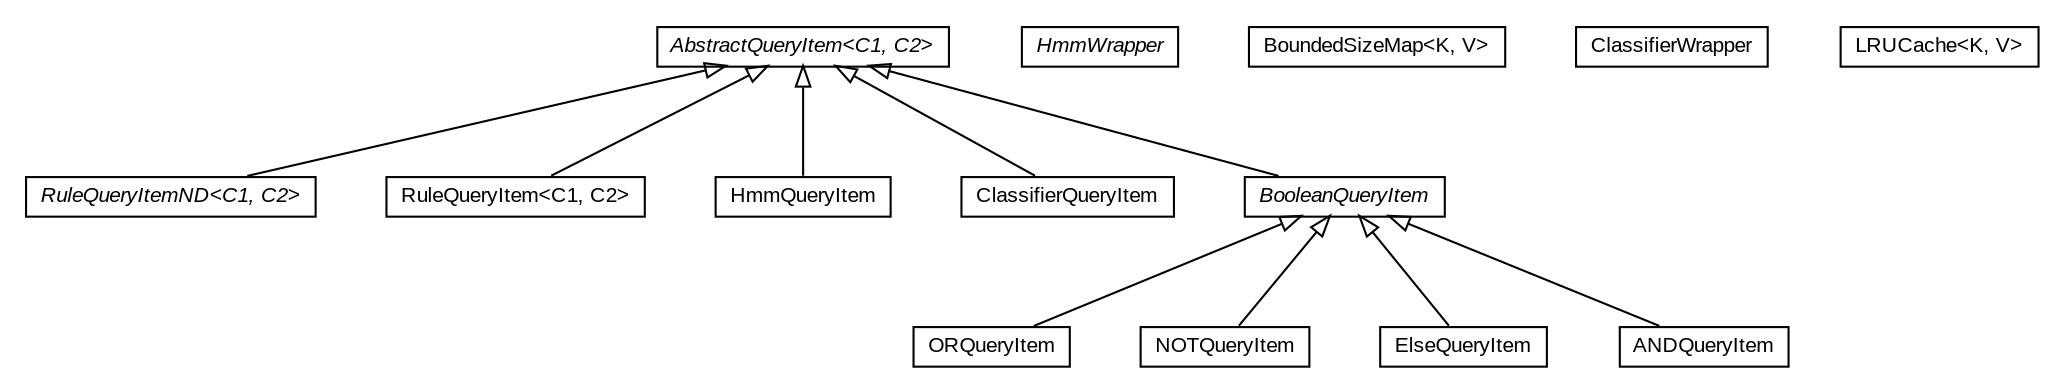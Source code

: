 #!/usr/local/bin/dot
#
# Class diagram 
# Generated by UMLGraph version 5.3 (http://www.umlgraph.org/)
#

digraph G {
	edge [fontname="arial",fontsize=10,labelfontname="arial",labelfontsize=10];
	node [fontname="arial",fontsize=10,shape=plaintext];
	nodesep=0.25;
	ranksep=0.5;
	// context.arch.discoverer.query.RuleQueryItemND<C1, C2>
	c13721 [label=<<table title="context.arch.discoverer.query.RuleQueryItemND" border="0" cellborder="1" cellspacing="0" cellpadding="2" port="p" href="./RuleQueryItemND.html">
		<tr><td><table border="0" cellspacing="0" cellpadding="1">
<tr><td align="center" balign="center"><font face="arial italic"> RuleQueryItemND&lt;C1, C2&gt; </font></td></tr>
		</table></td></tr>
		</table>>, fontname="arial", fontcolor="black", fontsize=10.0];
	// context.arch.discoverer.query.RuleQueryItem<C1, C2>
	c13722 [label=<<table title="context.arch.discoverer.query.RuleQueryItem" border="0" cellborder="1" cellspacing="0" cellpadding="2" port="p" href="./RuleQueryItem.html">
		<tr><td><table border="0" cellspacing="0" cellpadding="1">
<tr><td align="center" balign="center"> RuleQueryItem&lt;C1, C2&gt; </td></tr>
		</table></td></tr>
		</table>>, fontname="arial", fontcolor="black", fontsize=10.0];
	// context.arch.discoverer.query.ORQueryItem
	c13723 [label=<<table title="context.arch.discoverer.query.ORQueryItem" border="0" cellborder="1" cellspacing="0" cellpadding="2" port="p" href="./ORQueryItem.html">
		<tr><td><table border="0" cellspacing="0" cellpadding="1">
<tr><td align="center" balign="center"> ORQueryItem </td></tr>
		</table></td></tr>
		</table>>, fontname="arial", fontcolor="black", fontsize=10.0];
	// context.arch.discoverer.query.NOTQueryItem
	c13724 [label=<<table title="context.arch.discoverer.query.NOTQueryItem" border="0" cellborder="1" cellspacing="0" cellpadding="2" port="p" href="./NOTQueryItem.html">
		<tr><td><table border="0" cellspacing="0" cellpadding="1">
<tr><td align="center" balign="center"> NOTQueryItem </td></tr>
		</table></td></tr>
		</table>>, fontname="arial", fontcolor="black", fontsize=10.0];
	// context.arch.discoverer.query.HmmWrapper
	c13725 [label=<<table title="context.arch.discoverer.query.HmmWrapper" border="0" cellborder="1" cellspacing="0" cellpadding="2" port="p" href="./HmmWrapper.html">
		<tr><td><table border="0" cellspacing="0" cellpadding="1">
<tr><td align="center" balign="center"><font face="arial italic"> HmmWrapper </font></td></tr>
		</table></td></tr>
		</table>>, fontname="arial", fontcolor="black", fontsize=10.0];
	// context.arch.discoverer.query.HmmWrapper.BoundedSizeMap<K, V>
	c13726 [label=<<table title="context.arch.discoverer.query.HmmWrapper.BoundedSizeMap" border="0" cellborder="1" cellspacing="0" cellpadding="2" port="p" href="./HmmWrapper.BoundedSizeMap.html">
		<tr><td><table border="0" cellspacing="0" cellpadding="1">
<tr><td align="center" balign="center"> BoundedSizeMap&lt;K, V&gt; </td></tr>
		</table></td></tr>
		</table>>, fontname="arial", fontcolor="black", fontsize=10.0];
	// context.arch.discoverer.query.HmmQueryItem
	c13727 [label=<<table title="context.arch.discoverer.query.HmmQueryItem" border="0" cellborder="1" cellspacing="0" cellpadding="2" port="p" href="./HmmQueryItem.html">
		<tr><td><table border="0" cellspacing="0" cellpadding="1">
<tr><td align="center" balign="center"> HmmQueryItem </td></tr>
		</table></td></tr>
		</table>>, fontname="arial", fontcolor="black", fontsize=10.0];
	// context.arch.discoverer.query.ElseQueryItem
	c13728 [label=<<table title="context.arch.discoverer.query.ElseQueryItem" border="0" cellborder="1" cellspacing="0" cellpadding="2" port="p" href="./ElseQueryItem.html">
		<tr><td><table border="0" cellspacing="0" cellpadding="1">
<tr><td align="center" balign="center"> ElseQueryItem </td></tr>
		</table></td></tr>
		</table>>, fontname="arial", fontcolor="black", fontsize=10.0];
	// context.arch.discoverer.query.ClassifierWrapper
	c13729 [label=<<table title="context.arch.discoverer.query.ClassifierWrapper" border="0" cellborder="1" cellspacing="0" cellpadding="2" port="p" href="./ClassifierWrapper.html">
		<tr><td><table border="0" cellspacing="0" cellpadding="1">
<tr><td align="center" balign="center"> ClassifierWrapper </td></tr>
		</table></td></tr>
		</table>>, fontname="arial", fontcolor="black", fontsize=10.0];
	// context.arch.discoverer.query.ClassifierWrapper.LRUCache<K, V>
	c13730 [label=<<table title="context.arch.discoverer.query.ClassifierWrapper.LRUCache" border="0" cellborder="1" cellspacing="0" cellpadding="2" port="p" href="./ClassifierWrapper.LRUCache.html">
		<tr><td><table border="0" cellspacing="0" cellpadding="1">
<tr><td align="center" balign="center"> LRUCache&lt;K, V&gt; </td></tr>
		</table></td></tr>
		</table>>, fontname="arial", fontcolor="black", fontsize=10.0];
	// context.arch.discoverer.query.ClassifierQueryItem
	c13731 [label=<<table title="context.arch.discoverer.query.ClassifierQueryItem" border="0" cellborder="1" cellspacing="0" cellpadding="2" port="p" href="./ClassifierQueryItem.html">
		<tr><td><table border="0" cellspacing="0" cellpadding="1">
<tr><td align="center" balign="center"> ClassifierQueryItem </td></tr>
		</table></td></tr>
		</table>>, fontname="arial", fontcolor="black", fontsize=10.0];
	// context.arch.discoverer.query.BooleanQueryItem
	c13732 [label=<<table title="context.arch.discoverer.query.BooleanQueryItem" border="0" cellborder="1" cellspacing="0" cellpadding="2" port="p" href="./BooleanQueryItem.html">
		<tr><td><table border="0" cellspacing="0" cellpadding="1">
<tr><td align="center" balign="center"><font face="arial italic"> BooleanQueryItem </font></td></tr>
		</table></td></tr>
		</table>>, fontname="arial", fontcolor="black", fontsize=10.0];
	// context.arch.discoverer.query.ANDQueryItem
	c13733 [label=<<table title="context.arch.discoverer.query.ANDQueryItem" border="0" cellborder="1" cellspacing="0" cellpadding="2" port="p" href="./ANDQueryItem.html">
		<tr><td><table border="0" cellspacing="0" cellpadding="1">
<tr><td align="center" balign="center"> ANDQueryItem </td></tr>
		</table></td></tr>
		</table>>, fontname="arial", fontcolor="black", fontsize=10.0];
	// context.arch.discoverer.query.AbstractQueryItem<C1, C2>
	c13734 [label=<<table title="context.arch.discoverer.query.AbstractQueryItem" border="0" cellborder="1" cellspacing="0" cellpadding="2" port="p" href="./AbstractQueryItem.html">
		<tr><td><table border="0" cellspacing="0" cellpadding="1">
<tr><td align="center" balign="center"><font face="arial italic"> AbstractQueryItem&lt;C1, C2&gt; </font></td></tr>
		</table></td></tr>
		</table>>, fontname="arial", fontcolor="black", fontsize=10.0];
	//context.arch.discoverer.query.RuleQueryItemND<C1, C2> extends context.arch.discoverer.query.AbstractQueryItem<C1, C2>
	c13734:p -> c13721:p [dir=back,arrowtail=empty];
	//context.arch.discoverer.query.RuleQueryItem<C1, C2> extends context.arch.discoverer.query.AbstractQueryItem<C1, C2>
	c13734:p -> c13722:p [dir=back,arrowtail=empty];
	//context.arch.discoverer.query.ORQueryItem extends context.arch.discoverer.query.BooleanQueryItem
	c13732:p -> c13723:p [dir=back,arrowtail=empty];
	//context.arch.discoverer.query.NOTQueryItem extends context.arch.discoverer.query.BooleanQueryItem
	c13732:p -> c13724:p [dir=back,arrowtail=empty];
	//context.arch.discoverer.query.HmmQueryItem extends context.arch.discoverer.query.AbstractQueryItem<context.arch.discoverer.query.HmmWrapper, context.arch.discoverer.ComponentDescription>
	c13734:p -> c13727:p [dir=back,arrowtail=empty];
	//context.arch.discoverer.query.ElseQueryItem extends context.arch.discoverer.query.BooleanQueryItem
	c13732:p -> c13728:p [dir=back,arrowtail=empty];
	//context.arch.discoverer.query.ClassifierQueryItem extends context.arch.discoverer.query.AbstractQueryItem<context.arch.discoverer.query.ClassifierWrapper, context.arch.discoverer.ComponentDescription>
	c13734:p -> c13731:p [dir=back,arrowtail=empty];
	//context.arch.discoverer.query.BooleanQueryItem extends context.arch.discoverer.query.AbstractQueryItem<java.lang.Object, java.lang.Object>
	c13734:p -> c13732:p [dir=back,arrowtail=empty];
	//context.arch.discoverer.query.ANDQueryItem extends context.arch.discoverer.query.BooleanQueryItem
	c13732:p -> c13733:p [dir=back,arrowtail=empty];
}

